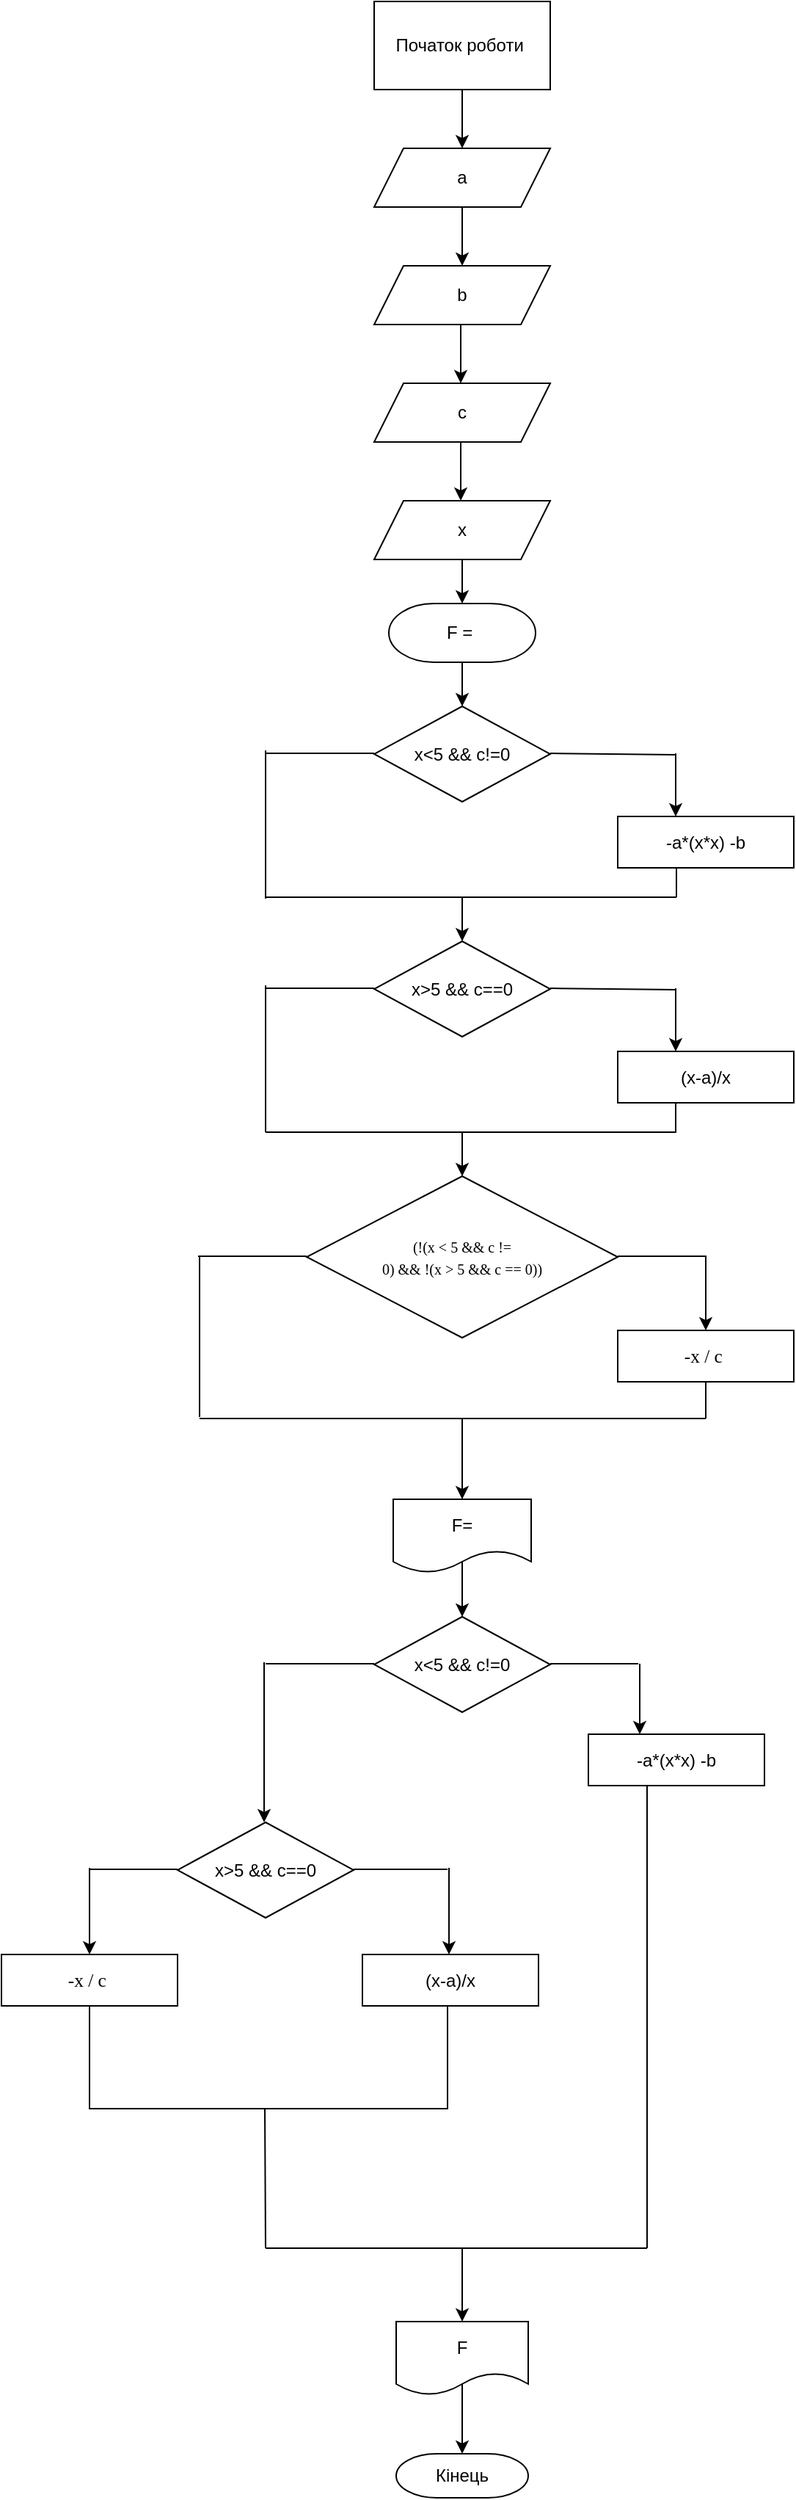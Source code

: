 <mxfile version="15.2.9" type="github">
  <diagram id="C5RBs43oDa-KdzZeNtuy" name="Page-1">
    <mxGraphModel dx="782" dy="436" grid="1" gridSize="10" guides="1" tooltips="1" connect="1" arrows="1" fold="1" page="1" pageScale="1" pageWidth="827" pageHeight="1169" math="0" shadow="0">
      <root>
        <mxCell id="WIyWlLk6GJQsqaUBKTNV-0" />
        <mxCell id="WIyWlLk6GJQsqaUBKTNV-1" parent="WIyWlLk6GJQsqaUBKTNV-0" />
        <mxCell id="W8uSDttFcf_VpxIEdMb7-1" value="Початок роботи&amp;nbsp;" style="rounded=0;whiteSpace=wrap;html=1;" vertex="1" parent="WIyWlLk6GJQsqaUBKTNV-1">
          <mxGeometry x="354" width="120" height="60" as="geometry" />
        </mxCell>
        <mxCell id="W8uSDttFcf_VpxIEdMb7-2" value="" style="endArrow=classic;html=1;" edge="1" parent="WIyWlLk6GJQsqaUBKTNV-1">
          <mxGeometry width="50" height="50" relative="1" as="geometry">
            <mxPoint x="414" y="60" as="sourcePoint" />
            <mxPoint x="414" y="100" as="targetPoint" />
          </mxGeometry>
        </mxCell>
        <mxCell id="W8uSDttFcf_VpxIEdMb7-6" value="a" style="shape=parallelogram;perimeter=parallelogramPerimeter;whiteSpace=wrap;html=1;fixedSize=1;" vertex="1" parent="WIyWlLk6GJQsqaUBKTNV-1">
          <mxGeometry x="354" y="100" width="120" height="40" as="geometry" />
        </mxCell>
        <mxCell id="W8uSDttFcf_VpxIEdMb7-9" value="" style="endArrow=classic;html=1;" edge="1" parent="WIyWlLk6GJQsqaUBKTNV-1">
          <mxGeometry width="50" height="50" relative="1" as="geometry">
            <mxPoint x="413" y="300" as="sourcePoint" />
            <mxPoint x="413" y="340" as="targetPoint" />
          </mxGeometry>
        </mxCell>
        <mxCell id="W8uSDttFcf_VpxIEdMb7-10" value="" style="endArrow=classic;html=1;" edge="1" parent="WIyWlLk6GJQsqaUBKTNV-1">
          <mxGeometry width="50" height="50" relative="1" as="geometry">
            <mxPoint x="413" y="220" as="sourcePoint" />
            <mxPoint x="413" y="260" as="targetPoint" />
          </mxGeometry>
        </mxCell>
        <mxCell id="W8uSDttFcf_VpxIEdMb7-11" value="" style="endArrow=classic;html=1;" edge="1" parent="WIyWlLk6GJQsqaUBKTNV-1">
          <mxGeometry width="50" height="50" relative="1" as="geometry">
            <mxPoint x="414" y="140" as="sourcePoint" />
            <mxPoint x="414" y="180" as="targetPoint" />
          </mxGeometry>
        </mxCell>
        <mxCell id="W8uSDttFcf_VpxIEdMb7-12" value="x" style="shape=parallelogram;perimeter=parallelogramPerimeter;whiteSpace=wrap;html=1;fixedSize=1;" vertex="1" parent="WIyWlLk6GJQsqaUBKTNV-1">
          <mxGeometry x="354" y="340" width="120" height="40" as="geometry" />
        </mxCell>
        <mxCell id="W8uSDttFcf_VpxIEdMb7-13" value="c" style="shape=parallelogram;perimeter=parallelogramPerimeter;whiteSpace=wrap;html=1;fixedSize=1;" vertex="1" parent="WIyWlLk6GJQsqaUBKTNV-1">
          <mxGeometry x="354" y="260" width="120" height="40" as="geometry" />
        </mxCell>
        <mxCell id="W8uSDttFcf_VpxIEdMb7-14" value="b" style="shape=parallelogram;perimeter=parallelogramPerimeter;whiteSpace=wrap;html=1;fixedSize=1;" vertex="1" parent="WIyWlLk6GJQsqaUBKTNV-1">
          <mxGeometry x="354" y="180" width="120" height="40" as="geometry" />
        </mxCell>
        <mxCell id="W8uSDttFcf_VpxIEdMb7-15" value="" style="endArrow=classic;html=1;" edge="1" parent="WIyWlLk6GJQsqaUBKTNV-1">
          <mxGeometry width="50" height="50" relative="1" as="geometry">
            <mxPoint x="414" y="380" as="sourcePoint" />
            <mxPoint x="414" y="410" as="targetPoint" />
          </mxGeometry>
        </mxCell>
        <mxCell id="W8uSDttFcf_VpxIEdMb7-16" value="F =&amp;nbsp;" style="strokeWidth=1;html=1;shape=mxgraph.flowchart.terminator;whiteSpace=wrap;" vertex="1" parent="WIyWlLk6GJQsqaUBKTNV-1">
          <mxGeometry x="364" y="410" width="100" height="40" as="geometry" />
        </mxCell>
        <mxCell id="W8uSDttFcf_VpxIEdMb7-17" value="x&amp;lt;5 &amp;amp;&amp;amp; c!=0" style="rhombus;whiteSpace=wrap;html=1;" vertex="1" parent="WIyWlLk6GJQsqaUBKTNV-1">
          <mxGeometry x="354" y="480" width="120" height="65" as="geometry" />
        </mxCell>
        <mxCell id="W8uSDttFcf_VpxIEdMb7-18" value="" style="endArrow=classic;html=1;" edge="1" parent="WIyWlLk6GJQsqaUBKTNV-1">
          <mxGeometry width="50" height="50" relative="1" as="geometry">
            <mxPoint x="414" y="450" as="sourcePoint" />
            <mxPoint x="414" y="480" as="targetPoint" />
          </mxGeometry>
        </mxCell>
        <mxCell id="W8uSDttFcf_VpxIEdMb7-21" value="" style="endArrow=none;html=1;" edge="1" parent="WIyWlLk6GJQsqaUBKTNV-1">
          <mxGeometry width="50" height="50" relative="1" as="geometry">
            <mxPoint x="280" y="512" as="sourcePoint" />
            <mxPoint x="354" y="512" as="targetPoint" />
          </mxGeometry>
        </mxCell>
        <mxCell id="W8uSDttFcf_VpxIEdMb7-22" value="" style="endArrow=none;html=1;" edge="1" parent="WIyWlLk6GJQsqaUBKTNV-1">
          <mxGeometry width="50" height="50" relative="1" as="geometry">
            <mxPoint x="280" y="611" as="sourcePoint" />
            <mxPoint x="280" y="510" as="targetPoint" />
          </mxGeometry>
        </mxCell>
        <mxCell id="W8uSDttFcf_VpxIEdMb7-23" value="" style="endArrow=none;html=1;" edge="1" parent="WIyWlLk6GJQsqaUBKTNV-1">
          <mxGeometry width="50" height="50" relative="1" as="geometry">
            <mxPoint x="474" y="512" as="sourcePoint" />
            <mxPoint x="560" y="513" as="targetPoint" />
          </mxGeometry>
        </mxCell>
        <mxCell id="W8uSDttFcf_VpxIEdMb7-24" value="" style="endArrow=classic;html=1;" edge="1" parent="WIyWlLk6GJQsqaUBKTNV-1">
          <mxGeometry width="50" height="50" relative="1" as="geometry">
            <mxPoint x="559.5" y="512" as="sourcePoint" />
            <mxPoint x="559.5" y="555" as="targetPoint" />
          </mxGeometry>
        </mxCell>
        <mxCell id="W8uSDttFcf_VpxIEdMb7-25" value="-a*(x*x) -b" style="rounded=0;whiteSpace=wrap;html=1;" vertex="1" parent="WIyWlLk6GJQsqaUBKTNV-1">
          <mxGeometry x="520" y="555" width="120" height="35" as="geometry" />
        </mxCell>
        <mxCell id="W8uSDttFcf_VpxIEdMb7-26" value="" style="endArrow=none;html=1;" edge="1" parent="WIyWlLk6GJQsqaUBKTNV-1">
          <mxGeometry width="50" height="50" relative="1" as="geometry">
            <mxPoint x="280" y="610" as="sourcePoint" />
            <mxPoint x="560" y="610" as="targetPoint" />
          </mxGeometry>
        </mxCell>
        <mxCell id="W8uSDttFcf_VpxIEdMb7-27" value="" style="endArrow=none;html=1;" edge="1" parent="WIyWlLk6GJQsqaUBKTNV-1">
          <mxGeometry width="50" height="50" relative="1" as="geometry">
            <mxPoint x="560" y="610" as="sourcePoint" />
            <mxPoint x="560" y="590" as="targetPoint" />
          </mxGeometry>
        </mxCell>
        <mxCell id="W8uSDttFcf_VpxIEdMb7-28" value="" style="shape=image;html=1;verticalAlign=top;verticalLabelPosition=bottom;labelBackgroundColor=#ffffff;imageAspect=0;aspect=fixed;image=https://cdn4.iconfinder.com/data/icons/wirecons-free-vector-icons/32/add-128.png" vertex="1" parent="WIyWlLk6GJQsqaUBKTNV-1">
          <mxGeometry x="474" y="500" width="10" height="10" as="geometry" />
        </mxCell>
        <mxCell id="W8uSDttFcf_VpxIEdMb7-30" value="" style="shape=image;html=1;verticalAlign=top;verticalLabelPosition=bottom;labelBackgroundColor=#ffffff;imageAspect=0;aspect=fixed;image=https://cdn4.iconfinder.com/data/icons/ionicons/512/icon-minus-128.png" vertex="1" parent="WIyWlLk6GJQsqaUBKTNV-1">
          <mxGeometry x="340" y="500" width="8" height="8" as="geometry" />
        </mxCell>
        <mxCell id="W8uSDttFcf_VpxIEdMb7-31" value="" style="endArrow=classic;html=1;" edge="1" parent="WIyWlLk6GJQsqaUBKTNV-1">
          <mxGeometry width="50" height="50" relative="1" as="geometry">
            <mxPoint x="414" y="770" as="sourcePoint" />
            <mxPoint x="414" y="800" as="targetPoint" />
          </mxGeometry>
        </mxCell>
        <mxCell id="W8uSDttFcf_VpxIEdMb7-32" value="" style="endArrow=classic;html=1;" edge="1" parent="WIyWlLk6GJQsqaUBKTNV-1">
          <mxGeometry width="50" height="50" relative="1" as="geometry">
            <mxPoint x="414" y="610" as="sourcePoint" />
            <mxPoint x="414" y="640" as="targetPoint" />
          </mxGeometry>
        </mxCell>
        <mxCell id="W8uSDttFcf_VpxIEdMb7-33" value="x&amp;gt;5 &amp;amp;&amp;amp; c==0" style="rhombus;whiteSpace=wrap;html=1;" vertex="1" parent="WIyWlLk6GJQsqaUBKTNV-1">
          <mxGeometry x="354" y="640" width="120" height="65" as="geometry" />
        </mxCell>
        <mxCell id="W8uSDttFcf_VpxIEdMb7-34" value="" style="endArrow=none;html=1;" edge="1" parent="WIyWlLk6GJQsqaUBKTNV-1">
          <mxGeometry width="50" height="50" relative="1" as="geometry">
            <mxPoint x="280" y="672" as="sourcePoint" />
            <mxPoint x="354" y="672" as="targetPoint" />
          </mxGeometry>
        </mxCell>
        <mxCell id="W8uSDttFcf_VpxIEdMb7-35" value="" style="endArrow=none;html=1;" edge="1" parent="WIyWlLk6GJQsqaUBKTNV-1">
          <mxGeometry width="50" height="50" relative="1" as="geometry">
            <mxPoint x="280" y="770" as="sourcePoint" />
            <mxPoint x="280" y="670" as="targetPoint" />
          </mxGeometry>
        </mxCell>
        <mxCell id="W8uSDttFcf_VpxIEdMb7-36" value="" style="endArrow=none;html=1;" edge="1" parent="WIyWlLk6GJQsqaUBKTNV-1">
          <mxGeometry width="50" height="50" relative="1" as="geometry">
            <mxPoint x="280" y="770" as="sourcePoint" />
            <mxPoint x="560" y="770" as="targetPoint" />
          </mxGeometry>
        </mxCell>
        <mxCell id="W8uSDttFcf_VpxIEdMb7-37" value="" style="endArrow=none;html=1;" edge="1" parent="WIyWlLk6GJQsqaUBKTNV-1">
          <mxGeometry width="50" height="50" relative="1" as="geometry">
            <mxPoint x="559.5" y="770" as="sourcePoint" />
            <mxPoint x="559.5" y="750" as="targetPoint" />
          </mxGeometry>
        </mxCell>
        <mxCell id="W8uSDttFcf_VpxIEdMb7-38" value="(x-a)/x" style="rounded=0;whiteSpace=wrap;html=1;" vertex="1" parent="WIyWlLk6GJQsqaUBKTNV-1">
          <mxGeometry x="520" y="715" width="120" height="35" as="geometry" />
        </mxCell>
        <mxCell id="W8uSDttFcf_VpxIEdMb7-39" value="" style="endArrow=classic;html=1;" edge="1" parent="WIyWlLk6GJQsqaUBKTNV-1">
          <mxGeometry width="50" height="50" relative="1" as="geometry">
            <mxPoint x="559.5" y="672" as="sourcePoint" />
            <mxPoint x="559.5" y="715" as="targetPoint" />
          </mxGeometry>
        </mxCell>
        <mxCell id="W8uSDttFcf_VpxIEdMb7-40" value="" style="endArrow=none;html=1;" edge="1" parent="WIyWlLk6GJQsqaUBKTNV-1">
          <mxGeometry width="50" height="50" relative="1" as="geometry">
            <mxPoint x="474" y="672" as="sourcePoint" />
            <mxPoint x="560" y="673" as="targetPoint" />
          </mxGeometry>
        </mxCell>
        <mxCell id="W8uSDttFcf_VpxIEdMb7-42" value="&lt;span style=&quot;line-height: 106% ; font-family: &amp;#34;consolas&amp;#34; ; font-size: 10px&quot;&gt;&lt;font style=&quot;font-size: 10px&quot;&gt;(!(x &amp;lt; 5 &amp;amp;&amp;amp; c !=&lt;br&gt;0) &amp;amp;&amp;amp; !(x &amp;gt; 5 &amp;amp;&amp;amp; c == 0))&lt;/font&gt;&lt;/span&gt;" style="rhombus;whiteSpace=wrap;html=1;align=center;" vertex="1" parent="WIyWlLk6GJQsqaUBKTNV-1">
          <mxGeometry x="308" y="800" width="212" height="110" as="geometry" />
        </mxCell>
        <mxCell id="W8uSDttFcf_VpxIEdMb7-45" value="" style="endArrow=classic;html=1;" edge="1" parent="WIyWlLk6GJQsqaUBKTNV-1">
          <mxGeometry width="50" height="50" relative="1" as="geometry">
            <mxPoint x="580" y="854" as="sourcePoint" />
            <mxPoint x="580" y="905" as="targetPoint" />
          </mxGeometry>
        </mxCell>
        <mxCell id="W8uSDttFcf_VpxIEdMb7-46" value="&lt;span style=&quot;font-size: 9.5pt ; line-height: 106% ; font-family: &amp;#34;consolas&amp;#34;&quot;&gt;-x / c&amp;nbsp;&lt;/span&gt;" style="rounded=0;whiteSpace=wrap;html=1;" vertex="1" parent="WIyWlLk6GJQsqaUBKTNV-1">
          <mxGeometry x="520" y="905" width="120" height="35" as="geometry" />
        </mxCell>
        <mxCell id="W8uSDttFcf_VpxIEdMb7-47" value="" style="endArrow=none;html=1;" edge="1" parent="WIyWlLk6GJQsqaUBKTNV-1">
          <mxGeometry width="50" height="50" relative="1" as="geometry">
            <mxPoint x="235" y="965" as="sourcePoint" />
            <mxPoint x="580" y="965" as="targetPoint" />
          </mxGeometry>
        </mxCell>
        <mxCell id="W8uSDttFcf_VpxIEdMb7-48" value="" style="endArrow=none;html=1;" edge="1" parent="WIyWlLk6GJQsqaUBKTNV-1">
          <mxGeometry width="50" height="50" relative="1" as="geometry">
            <mxPoint x="235" y="964" as="sourcePoint" />
            <mxPoint x="235" y="854" as="targetPoint" />
          </mxGeometry>
        </mxCell>
        <mxCell id="W8uSDttFcf_VpxIEdMb7-49" value="" style="endArrow=none;html=1;" edge="1" parent="WIyWlLk6GJQsqaUBKTNV-1">
          <mxGeometry width="50" height="50" relative="1" as="geometry">
            <mxPoint x="234" y="854.5" as="sourcePoint" />
            <mxPoint x="308" y="854.5" as="targetPoint" />
          </mxGeometry>
        </mxCell>
        <mxCell id="W8uSDttFcf_VpxIEdMb7-51" value="" style="shape=image;html=1;verticalAlign=top;verticalLabelPosition=bottom;labelBackgroundColor=#ffffff;imageAspect=0;aspect=fixed;image=https://cdn4.iconfinder.com/data/icons/wirecons-free-vector-icons/32/add-128.png" vertex="1" parent="WIyWlLk6GJQsqaUBKTNV-1">
          <mxGeometry x="520" y="840" width="10" height="10" as="geometry" />
        </mxCell>
        <mxCell id="W8uSDttFcf_VpxIEdMb7-52" value="" style="shape=image;html=1;verticalAlign=top;verticalLabelPosition=bottom;labelBackgroundColor=#ffffff;imageAspect=0;aspect=fixed;image=https://cdn4.iconfinder.com/data/icons/wirecons-free-vector-icons/32/add-128.png" vertex="1" parent="WIyWlLk6GJQsqaUBKTNV-1">
          <mxGeometry x="474" y="660" width="10" height="10" as="geometry" />
        </mxCell>
        <mxCell id="W8uSDttFcf_VpxIEdMb7-54" value="" style="shape=image;html=1;verticalAlign=top;verticalLabelPosition=bottom;labelBackgroundColor=#ffffff;imageAspect=0;aspect=fixed;image=https://cdn4.iconfinder.com/data/icons/ionicons/512/icon-minus-128.png" vertex="1" parent="WIyWlLk6GJQsqaUBKTNV-1">
          <mxGeometry x="342" y="661" width="8" height="8" as="geometry" />
        </mxCell>
        <mxCell id="W8uSDttFcf_VpxIEdMb7-56" value="" style="endArrow=none;html=1;" edge="1" parent="WIyWlLk6GJQsqaUBKTNV-1">
          <mxGeometry width="50" height="50" relative="1" as="geometry">
            <mxPoint x="520" y="854.5" as="sourcePoint" />
            <mxPoint x="580" y="854.5" as="targetPoint" />
          </mxGeometry>
        </mxCell>
        <mxCell id="W8uSDttFcf_VpxIEdMb7-57" value="" style="endArrow=none;html=1;" edge="1" parent="WIyWlLk6GJQsqaUBKTNV-1">
          <mxGeometry width="50" height="50" relative="1" as="geometry">
            <mxPoint x="580" y="965" as="sourcePoint" />
            <mxPoint x="580" y="940" as="targetPoint" />
          </mxGeometry>
        </mxCell>
        <mxCell id="W8uSDttFcf_VpxIEdMb7-58" value="" style="endArrow=classic;html=1;" edge="1" parent="WIyWlLk6GJQsqaUBKTNV-1">
          <mxGeometry width="50" height="50" relative="1" as="geometry">
            <mxPoint x="414" y="965" as="sourcePoint" />
            <mxPoint x="414" y="1020" as="targetPoint" />
          </mxGeometry>
        </mxCell>
        <mxCell id="W8uSDttFcf_VpxIEdMb7-59" value="F=" style="shape=document;whiteSpace=wrap;html=1;boundedLbl=1;" vertex="1" parent="WIyWlLk6GJQsqaUBKTNV-1">
          <mxGeometry x="367" y="1020" width="94" height="50" as="geometry" />
        </mxCell>
        <mxCell id="W8uSDttFcf_VpxIEdMb7-60" value="" style="endArrow=classic;html=1;" edge="1" parent="WIyWlLk6GJQsqaUBKTNV-1">
          <mxGeometry width="50" height="50" relative="1" as="geometry">
            <mxPoint x="160" y="1271" as="sourcePoint" />
            <mxPoint x="160" y="1330" as="targetPoint" />
          </mxGeometry>
        </mxCell>
        <mxCell id="W8uSDttFcf_VpxIEdMb7-61" value="" style="endArrow=classic;html=1;" edge="1" parent="WIyWlLk6GJQsqaUBKTNV-1">
          <mxGeometry width="50" height="50" relative="1" as="geometry">
            <mxPoint x="414" y="1062" as="sourcePoint" />
            <mxPoint x="414" y="1100" as="targetPoint" />
          </mxGeometry>
        </mxCell>
        <mxCell id="W8uSDttFcf_VpxIEdMb7-62" value="x&amp;lt;5 &amp;amp;&amp;amp; c!=0" style="rhombus;whiteSpace=wrap;html=1;" vertex="1" parent="WIyWlLk6GJQsqaUBKTNV-1">
          <mxGeometry x="354" y="1100" width="120" height="65" as="geometry" />
        </mxCell>
        <mxCell id="W8uSDttFcf_VpxIEdMb7-63" value="" style="endArrow=none;html=1;" edge="1" parent="WIyWlLk6GJQsqaUBKTNV-1">
          <mxGeometry width="50" height="50" relative="1" as="geometry">
            <mxPoint x="474" y="1132" as="sourcePoint" />
            <mxPoint x="534" y="1132" as="targetPoint" />
          </mxGeometry>
        </mxCell>
        <mxCell id="W8uSDttFcf_VpxIEdMb7-64" value="" style="shape=image;html=1;verticalAlign=top;verticalLabelPosition=bottom;labelBackgroundColor=#ffffff;imageAspect=0;aspect=fixed;image=https://cdn4.iconfinder.com/data/icons/ionicons/512/icon-minus-128.png;direction=west;" vertex="1" parent="WIyWlLk6GJQsqaUBKTNV-1">
          <mxGeometry x="300" y="842" width="8" height="8" as="geometry" />
        </mxCell>
        <mxCell id="W8uSDttFcf_VpxIEdMb7-65" value="" style="endArrow=none;html=1;" edge="1" parent="WIyWlLk6GJQsqaUBKTNV-1">
          <mxGeometry width="50" height="50" relative="1" as="geometry">
            <mxPoint x="280" y="1132" as="sourcePoint" />
            <mxPoint x="354" y="1132" as="targetPoint" />
          </mxGeometry>
        </mxCell>
        <mxCell id="W8uSDttFcf_VpxIEdMb7-67" value="" style="shape=image;html=1;verticalAlign=top;verticalLabelPosition=bottom;labelBackgroundColor=#ffffff;imageAspect=0;aspect=fixed;image=https://cdn4.iconfinder.com/data/icons/wirecons-free-vector-icons/32/add-128.png" vertex="1" parent="WIyWlLk6GJQsqaUBKTNV-1">
          <mxGeometry x="474" y="1120" width="10" height="10" as="geometry" />
        </mxCell>
        <mxCell id="W8uSDttFcf_VpxIEdMb7-68" value="" style="shape=image;html=1;verticalAlign=top;verticalLabelPosition=bottom;labelBackgroundColor=#ffffff;imageAspect=0;aspect=fixed;image=https://cdn4.iconfinder.com/data/icons/ionicons/512/icon-minus-128.png" vertex="1" parent="WIyWlLk6GJQsqaUBKTNV-1">
          <mxGeometry x="346" y="1120" width="8" height="8" as="geometry" />
        </mxCell>
        <mxCell id="W8uSDttFcf_VpxIEdMb7-69" value="-a*(x*x) -b" style="rounded=0;whiteSpace=wrap;html=1;" vertex="1" parent="WIyWlLk6GJQsqaUBKTNV-1">
          <mxGeometry x="500" y="1180" width="120" height="35" as="geometry" />
        </mxCell>
        <mxCell id="W8uSDttFcf_VpxIEdMb7-70" value="" style="endArrow=classic;html=1;" edge="1" parent="WIyWlLk6GJQsqaUBKTNV-1">
          <mxGeometry width="50" height="50" relative="1" as="geometry">
            <mxPoint x="535" y="1132" as="sourcePoint" />
            <mxPoint x="535" y="1180" as="targetPoint" />
          </mxGeometry>
        </mxCell>
        <mxCell id="W8uSDttFcf_VpxIEdMb7-71" value="" style="endArrow=classic;html=1;" edge="1" parent="WIyWlLk6GJQsqaUBKTNV-1">
          <mxGeometry width="50" height="50" relative="1" as="geometry">
            <mxPoint x="279" y="1131" as="sourcePoint" />
            <mxPoint x="279" y="1240" as="targetPoint" />
          </mxGeometry>
        </mxCell>
        <mxCell id="W8uSDttFcf_VpxIEdMb7-72" value="x&amp;gt;5 &amp;amp;&amp;amp; c==0" style="rhombus;whiteSpace=wrap;html=1;" vertex="1" parent="WIyWlLk6GJQsqaUBKTNV-1">
          <mxGeometry x="220" y="1240" width="120" height="65" as="geometry" />
        </mxCell>
        <mxCell id="W8uSDttFcf_VpxIEdMb7-73" value="" style="endArrow=none;html=1;" edge="1" parent="WIyWlLk6GJQsqaUBKTNV-1">
          <mxGeometry width="50" height="50" relative="1" as="geometry">
            <mxPoint x="340" y="1272" as="sourcePoint" />
            <mxPoint x="404" y="1272" as="targetPoint" />
          </mxGeometry>
        </mxCell>
        <mxCell id="W8uSDttFcf_VpxIEdMb7-74" value="" style="endArrow=none;html=1;" edge="1" parent="WIyWlLk6GJQsqaUBKTNV-1">
          <mxGeometry width="50" height="50" relative="1" as="geometry">
            <mxPoint x="160" y="1272" as="sourcePoint" />
            <mxPoint x="220" y="1272" as="targetPoint" />
          </mxGeometry>
        </mxCell>
        <mxCell id="W8uSDttFcf_VpxIEdMb7-75" value="(x-a)/x" style="rounded=0;whiteSpace=wrap;html=1;" vertex="1" parent="WIyWlLk6GJQsqaUBKTNV-1">
          <mxGeometry x="346" y="1330" width="120" height="35" as="geometry" />
        </mxCell>
        <mxCell id="W8uSDttFcf_VpxIEdMb7-76" value="&lt;span style=&quot;font-size: 9.5pt ; line-height: 106% ; font-family: &amp;#34;consolas&amp;#34;&quot;&gt;-x / c&amp;nbsp;&lt;/span&gt;" style="rounded=0;whiteSpace=wrap;html=1;" vertex="1" parent="WIyWlLk6GJQsqaUBKTNV-1">
          <mxGeometry x="100" y="1330" width="120" height="35" as="geometry" />
        </mxCell>
        <mxCell id="W8uSDttFcf_VpxIEdMb7-78" value="" style="endArrow=classic;html=1;" edge="1" parent="WIyWlLk6GJQsqaUBKTNV-1">
          <mxGeometry width="50" height="50" relative="1" as="geometry">
            <mxPoint x="405" y="1271" as="sourcePoint" />
            <mxPoint x="405" y="1330" as="targetPoint" />
          </mxGeometry>
        </mxCell>
        <mxCell id="W8uSDttFcf_VpxIEdMb7-79" value="" style="shape=image;html=1;verticalAlign=top;verticalLabelPosition=bottom;labelBackgroundColor=#ffffff;imageAspect=0;aspect=fixed;image=https://cdn4.iconfinder.com/data/icons/wirecons-free-vector-icons/32/add-128.png;direction=south;" vertex="1" parent="WIyWlLk6GJQsqaUBKTNV-1">
          <mxGeometry x="342" y="1260" width="10" height="10" as="geometry" />
        </mxCell>
        <mxCell id="W8uSDttFcf_VpxIEdMb7-81" value="" style="shape=image;html=1;verticalAlign=top;verticalLabelPosition=bottom;labelBackgroundColor=#ffffff;imageAspect=0;aspect=fixed;image=https://cdn4.iconfinder.com/data/icons/ionicons/512/icon-minus-128.png" vertex="1" parent="WIyWlLk6GJQsqaUBKTNV-1">
          <mxGeometry x="212" y="1261" width="8" height="8" as="geometry" />
        </mxCell>
        <mxCell id="W8uSDttFcf_VpxIEdMb7-85" value="" style="strokeWidth=1;html=1;shape=mxgraph.flowchart.annotation_1;align=left;pointerEvents=1;direction=north;" vertex="1" parent="WIyWlLk6GJQsqaUBKTNV-1">
          <mxGeometry x="160" y="1365" width="244" height="70" as="geometry" />
        </mxCell>
        <mxCell id="W8uSDttFcf_VpxIEdMb7-86" value="" style="endArrow=none;html=1;" edge="1" parent="WIyWlLk6GJQsqaUBKTNV-1">
          <mxGeometry width="50" height="50" relative="1" as="geometry">
            <mxPoint x="540" y="1530" as="sourcePoint" />
            <mxPoint x="540" y="1215" as="targetPoint" />
          </mxGeometry>
        </mxCell>
        <mxCell id="W8uSDttFcf_VpxIEdMb7-87" value="" style="endArrow=none;html=1;" edge="1" parent="WIyWlLk6GJQsqaUBKTNV-1">
          <mxGeometry width="50" height="50" relative="1" as="geometry">
            <mxPoint x="280" y="1530" as="sourcePoint" />
            <mxPoint x="279.5" y="1435" as="targetPoint" />
            <Array as="points">
              <mxPoint x="279.5" y="1435" />
            </Array>
          </mxGeometry>
        </mxCell>
        <mxCell id="W8uSDttFcf_VpxIEdMb7-90" value="" style="endArrow=none;html=1;" edge="1" parent="WIyWlLk6GJQsqaUBKTNV-1">
          <mxGeometry width="50" height="50" relative="1" as="geometry">
            <mxPoint x="280" y="1530" as="sourcePoint" />
            <mxPoint x="540" y="1530" as="targetPoint" />
          </mxGeometry>
        </mxCell>
        <mxCell id="W8uSDttFcf_VpxIEdMb7-91" value="" style="endArrow=classic;html=1;" edge="1" parent="WIyWlLk6GJQsqaUBKTNV-1">
          <mxGeometry width="50" height="50" relative="1" as="geometry">
            <mxPoint x="414" y="1530" as="sourcePoint" />
            <mxPoint x="414" y="1580" as="targetPoint" />
          </mxGeometry>
        </mxCell>
        <mxCell id="W8uSDttFcf_VpxIEdMb7-92" value="F" style="shape=document;whiteSpace=wrap;html=1;boundedLbl=1;strokeWidth=1;" vertex="1" parent="WIyWlLk6GJQsqaUBKTNV-1">
          <mxGeometry x="369" y="1580" width="90" height="50" as="geometry" />
        </mxCell>
        <mxCell id="W8uSDttFcf_VpxIEdMb7-93" value="" style="endArrow=classic;html=1;" edge="1" parent="WIyWlLk6GJQsqaUBKTNV-1">
          <mxGeometry width="50" height="50" relative="1" as="geometry">
            <mxPoint x="414" y="1622" as="sourcePoint" />
            <mxPoint x="414" y="1670" as="targetPoint" />
          </mxGeometry>
        </mxCell>
        <mxCell id="W8uSDttFcf_VpxIEdMb7-94" value="Кінець" style="strokeWidth=1;html=1;shape=mxgraph.flowchart.terminator;whiteSpace=wrap;" vertex="1" parent="WIyWlLk6GJQsqaUBKTNV-1">
          <mxGeometry x="369" y="1670" width="90" height="30" as="geometry" />
        </mxCell>
      </root>
    </mxGraphModel>
  </diagram>
</mxfile>
